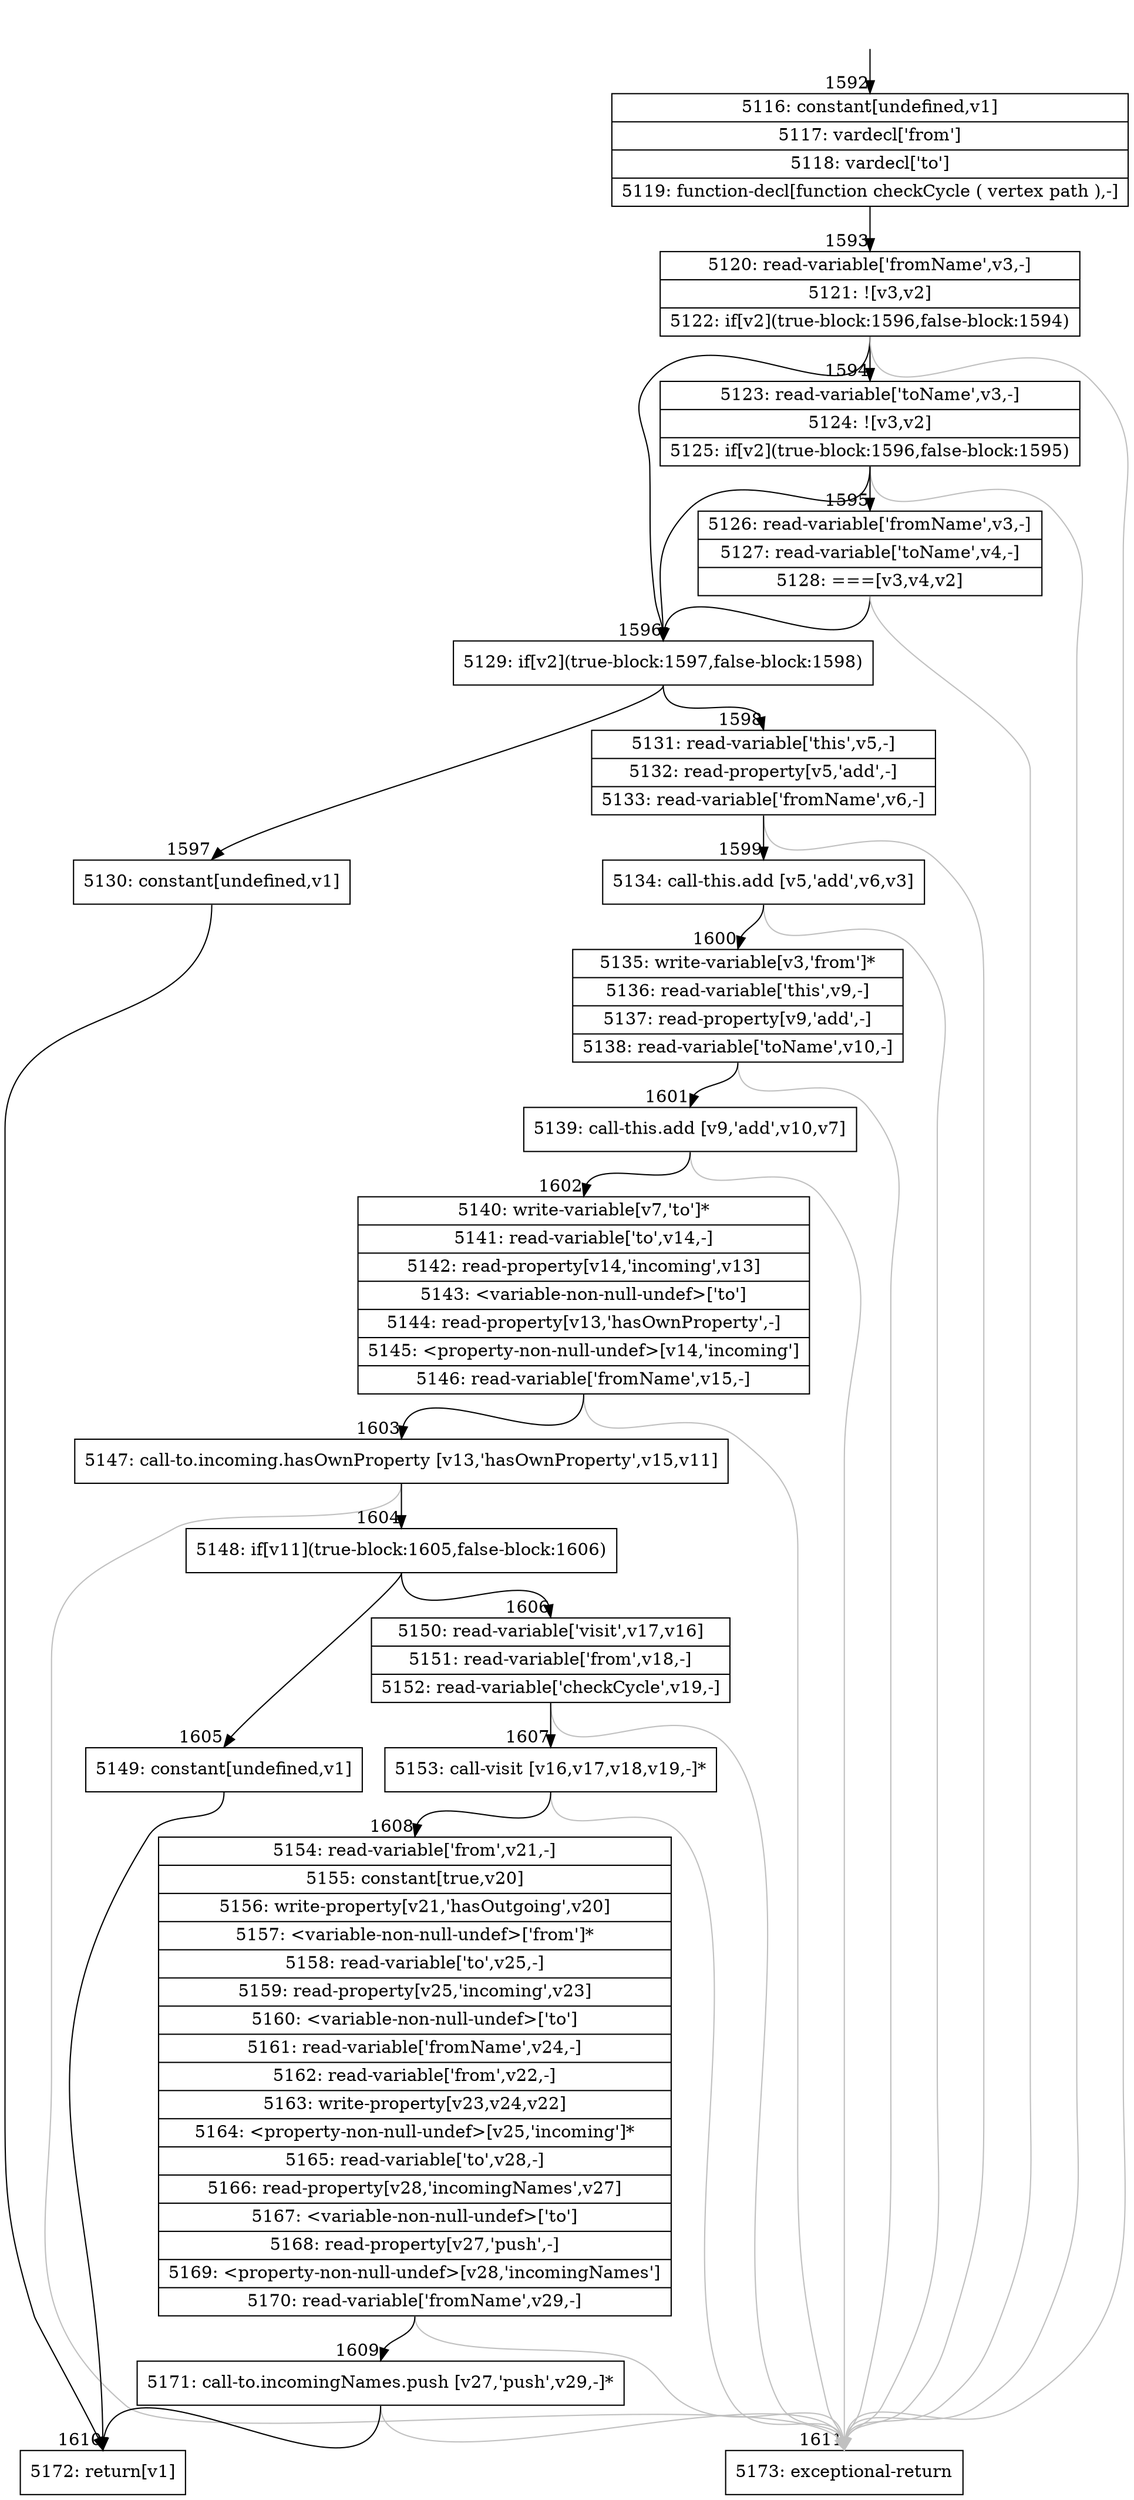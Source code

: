 digraph {
rankdir="TD"
BB_entry120[shape=none,label=""];
BB_entry120 -> BB1592 [tailport=s, headport=n, headlabel="    1592"]
BB1592 [shape=record label="{5116: constant[undefined,v1]|5117: vardecl['from']|5118: vardecl['to']|5119: function-decl[function checkCycle ( vertex path ),-]}" ] 
BB1592 -> BB1593 [tailport=s, headport=n, headlabel="      1593"]
BB1593 [shape=record label="{5120: read-variable['fromName',v3,-]|5121: ![v3,v2]|5122: if[v2](true-block:1596,false-block:1594)}" ] 
BB1593 -> BB1596 [tailport=s, headport=n, headlabel="      1596"]
BB1593 -> BB1594 [tailport=s, headport=n, headlabel="      1594"]
BB1593 -> BB1611 [tailport=s, headport=n, color=gray, headlabel="      1611"]
BB1594 [shape=record label="{5123: read-variable['toName',v3,-]|5124: ![v3,v2]|5125: if[v2](true-block:1596,false-block:1595)}" ] 
BB1594 -> BB1596 [tailport=s, headport=n]
BB1594 -> BB1595 [tailport=s, headport=n, headlabel="      1595"]
BB1594 -> BB1611 [tailport=s, headport=n, color=gray]
BB1595 [shape=record label="{5126: read-variable['fromName',v3,-]|5127: read-variable['toName',v4,-]|5128: ===[v3,v4,v2]}" ] 
BB1595 -> BB1596 [tailport=s, headport=n]
BB1595 -> BB1611 [tailport=s, headport=n, color=gray]
BB1596 [shape=record label="{5129: if[v2](true-block:1597,false-block:1598)}" ] 
BB1596 -> BB1597 [tailport=s, headport=n, headlabel="      1597"]
BB1596 -> BB1598 [tailport=s, headport=n, headlabel="      1598"]
BB1597 [shape=record label="{5130: constant[undefined,v1]}" ] 
BB1597 -> BB1610 [tailport=s, headport=n, headlabel="      1610"]
BB1598 [shape=record label="{5131: read-variable['this',v5,-]|5132: read-property[v5,'add',-]|5133: read-variable['fromName',v6,-]}" ] 
BB1598 -> BB1599 [tailport=s, headport=n, headlabel="      1599"]
BB1598 -> BB1611 [tailport=s, headport=n, color=gray]
BB1599 [shape=record label="{5134: call-this.add [v5,'add',v6,v3]}" ] 
BB1599 -> BB1600 [tailport=s, headport=n, headlabel="      1600"]
BB1599 -> BB1611 [tailport=s, headport=n, color=gray]
BB1600 [shape=record label="{5135: write-variable[v3,'from']*|5136: read-variable['this',v9,-]|5137: read-property[v9,'add',-]|5138: read-variable['toName',v10,-]}" ] 
BB1600 -> BB1601 [tailport=s, headport=n, headlabel="      1601"]
BB1600 -> BB1611 [tailport=s, headport=n, color=gray]
BB1601 [shape=record label="{5139: call-this.add [v9,'add',v10,v7]}" ] 
BB1601 -> BB1602 [tailport=s, headport=n, headlabel="      1602"]
BB1601 -> BB1611 [tailport=s, headport=n, color=gray]
BB1602 [shape=record label="{5140: write-variable[v7,'to']*|5141: read-variable['to',v14,-]|5142: read-property[v14,'incoming',v13]|5143: \<variable-non-null-undef\>['to']|5144: read-property[v13,'hasOwnProperty',-]|5145: \<property-non-null-undef\>[v14,'incoming']|5146: read-variable['fromName',v15,-]}" ] 
BB1602 -> BB1603 [tailport=s, headport=n, headlabel="      1603"]
BB1602 -> BB1611 [tailport=s, headport=n, color=gray]
BB1603 [shape=record label="{5147: call-to.incoming.hasOwnProperty [v13,'hasOwnProperty',v15,v11]}" ] 
BB1603 -> BB1604 [tailport=s, headport=n, headlabel="      1604"]
BB1603 -> BB1611 [tailport=s, headport=n, color=gray]
BB1604 [shape=record label="{5148: if[v11](true-block:1605,false-block:1606)}" ] 
BB1604 -> BB1605 [tailport=s, headport=n, headlabel="      1605"]
BB1604 -> BB1606 [tailport=s, headport=n, headlabel="      1606"]
BB1605 [shape=record label="{5149: constant[undefined,v1]}" ] 
BB1605 -> BB1610 [tailport=s, headport=n]
BB1606 [shape=record label="{5150: read-variable['visit',v17,v16]|5151: read-variable['from',v18,-]|5152: read-variable['checkCycle',v19,-]}" ] 
BB1606 -> BB1607 [tailport=s, headport=n, headlabel="      1607"]
BB1606 -> BB1611 [tailport=s, headport=n, color=gray]
BB1607 [shape=record label="{5153: call-visit [v16,v17,v18,v19,-]*}" ] 
BB1607 -> BB1608 [tailport=s, headport=n, headlabel="      1608"]
BB1607 -> BB1611 [tailport=s, headport=n, color=gray]
BB1608 [shape=record label="{5154: read-variable['from',v21,-]|5155: constant[true,v20]|5156: write-property[v21,'hasOutgoing',v20]|5157: \<variable-non-null-undef\>['from']*|5158: read-variable['to',v25,-]|5159: read-property[v25,'incoming',v23]|5160: \<variable-non-null-undef\>['to']|5161: read-variable['fromName',v24,-]|5162: read-variable['from',v22,-]|5163: write-property[v23,v24,v22]|5164: \<property-non-null-undef\>[v25,'incoming']*|5165: read-variable['to',v28,-]|5166: read-property[v28,'incomingNames',v27]|5167: \<variable-non-null-undef\>['to']|5168: read-property[v27,'push',-]|5169: \<property-non-null-undef\>[v28,'incomingNames']|5170: read-variable['fromName',v29,-]}" ] 
BB1608 -> BB1609 [tailport=s, headport=n, headlabel="      1609"]
BB1608 -> BB1611 [tailport=s, headport=n, color=gray]
BB1609 [shape=record label="{5171: call-to.incomingNames.push [v27,'push',v29,-]*}" ] 
BB1609 -> BB1610 [tailport=s, headport=n]
BB1609 -> BB1611 [tailport=s, headport=n, color=gray]
BB1610 [shape=record label="{5172: return[v1]}" ] 
BB1611 [shape=record label="{5173: exceptional-return}" ] 
//#$~ 2126
}
